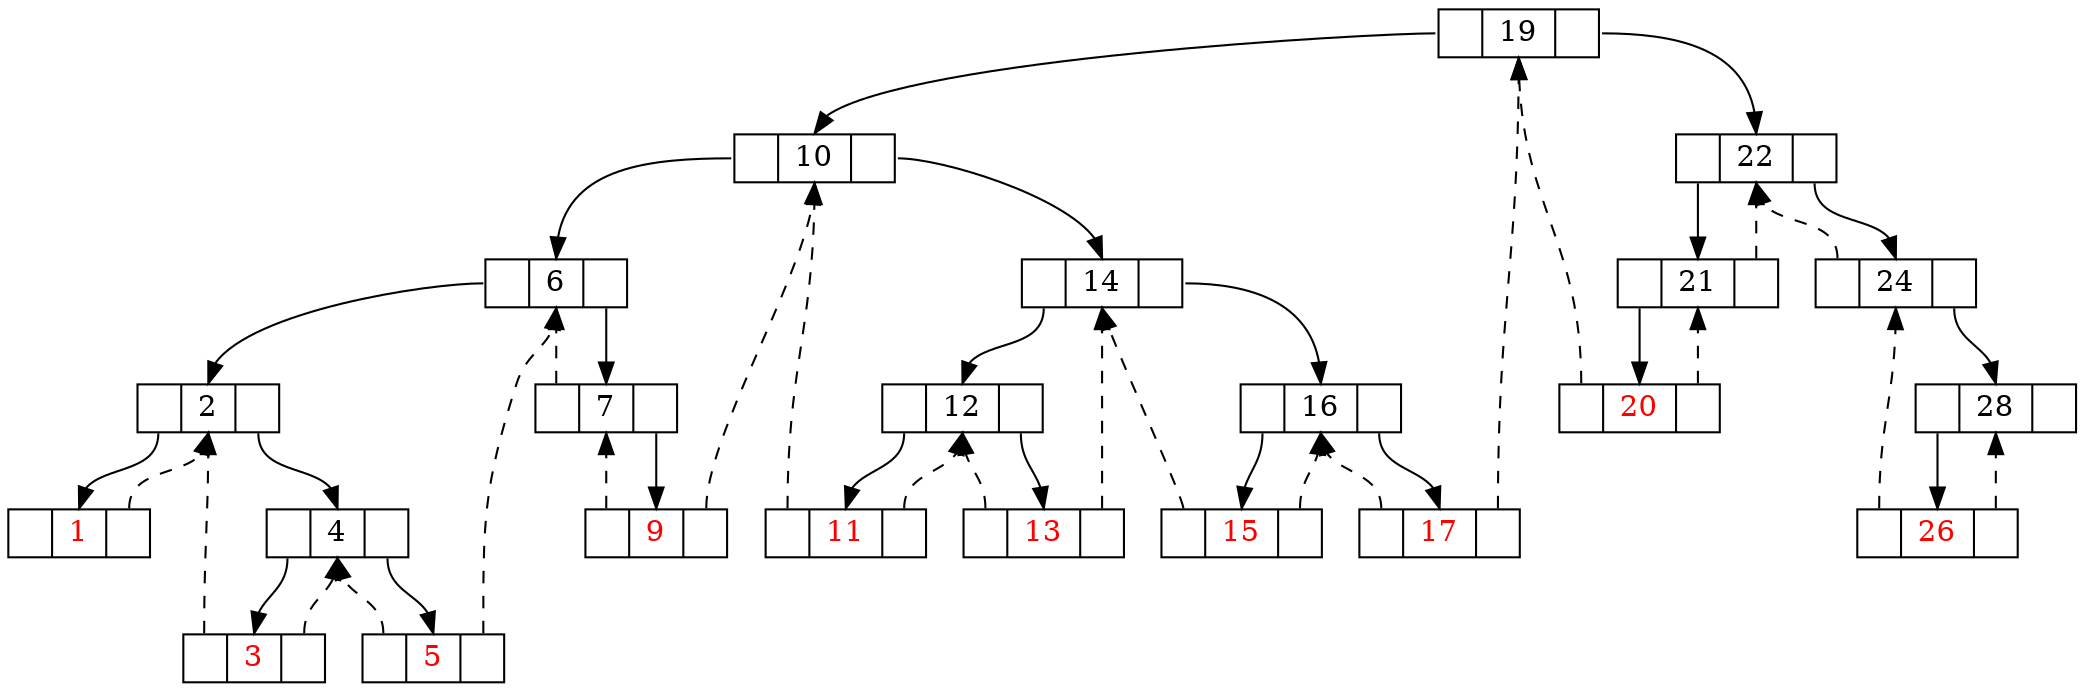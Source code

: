 digraph G {
node [shape = record, height = .1, color = "black"];
19[label = "<L> |<D> 19|<R> "];
10[label = "<L> |<D> 10|<R> "];
22[label = "<L> |<D> 22|<R> "];
6[label = "<L> |<D> 6|<R> "];
14[label = "<L> |<D> 14|<R> "];
21[label = "<L> |<D> 21|<R> "];
24[label = "<L> |<D> 24|<R> "];
2[label = "<L> |<D> 2|<R> "];
7[label = "<L> |<D> 7|<R> "];
12[label = "<L> |<D> 12|<R> "];
16[label = "<L> |<D> 16|<R> "];
20[label = "<L> |<D> 20|<R> ",fontcolor="red"];
28[label = "<L> |<D> 28|<R> "];
1[label = "<L> |<D> 1|<R> ",fontcolor="red"];
4[label = "<L> |<D> 4|<R> "];
9[label = "<L> |<D> 9|<R> ",fontcolor="red"];
11[label = "<L> |<D> 11|<R> ",fontcolor="red"];
13[label = "<L> |<D> 13|<R> ",fontcolor="red"];
15[label = "<L> |<D> 15|<R> ",fontcolor="red"];
17[label = "<L> |<D> 17|<R> ",fontcolor="red"];
26[label = "<L> |<D> 26|<R> ",fontcolor="red"];
3[label = "<L> |<D> 3|<R> ",fontcolor="red"];
5[label = "<L> |<D> 5|<R> ",fontcolor="red"];
"19":L -> "10":D;
"19":R -> "22":D;
"10":L -> "6":D;
"10":R -> "14":D;
"22":L -> "21":D;
"22":R -> "24":D;
"6":L -> "2":D;
"6":R -> "7":D;
"14":L -> "12":D;
"14":R -> "16":D;
"21":L -> "20":D;
"21":R -> "22":D[style=dashed];
"24":L -> "22":D[style=dashed];
"24":R -> "28":D;
"2":L -> "1":D;
"2":R -> "4":D;
"7":L -> "6":D[style=dashed];
"7":R -> "9":D;
"12":L -> "11":D;
"12":R -> "13":D;
"16":L -> "15":D;
"16":R -> "17":D;
"20":L -> "19":D[style=dashed];
"20":R -> "21":D[style=dashed];
"28":L -> "26":D;
"1":R -> "2":D[style=dashed];
"4":L -> "3":D;
"4":R -> "5":D;
"9":L -> "7":D[style=dashed];
"9":R -> "10":D[style=dashed];
"11":L -> "10":D[style=dashed];
"11":R -> "12":D[style=dashed];
"13":L -> "12":D[style=dashed];
"13":R -> "14":D[style=dashed];
"15":L -> "14":D[style=dashed];
"15":R -> "16":D[style=dashed];
"17":L -> "16":D[style=dashed];
"17":R -> "19":D[style=dashed];
"26":L -> "24":D[style=dashed];
"26":R -> "28":D[style=dashed];
"3":L -> "2":D[style=dashed];
"3":R -> "4":D[style=dashed];
"5":L -> "4":D[style=dashed];
"5":R -> "6":D[style=dashed];
}
